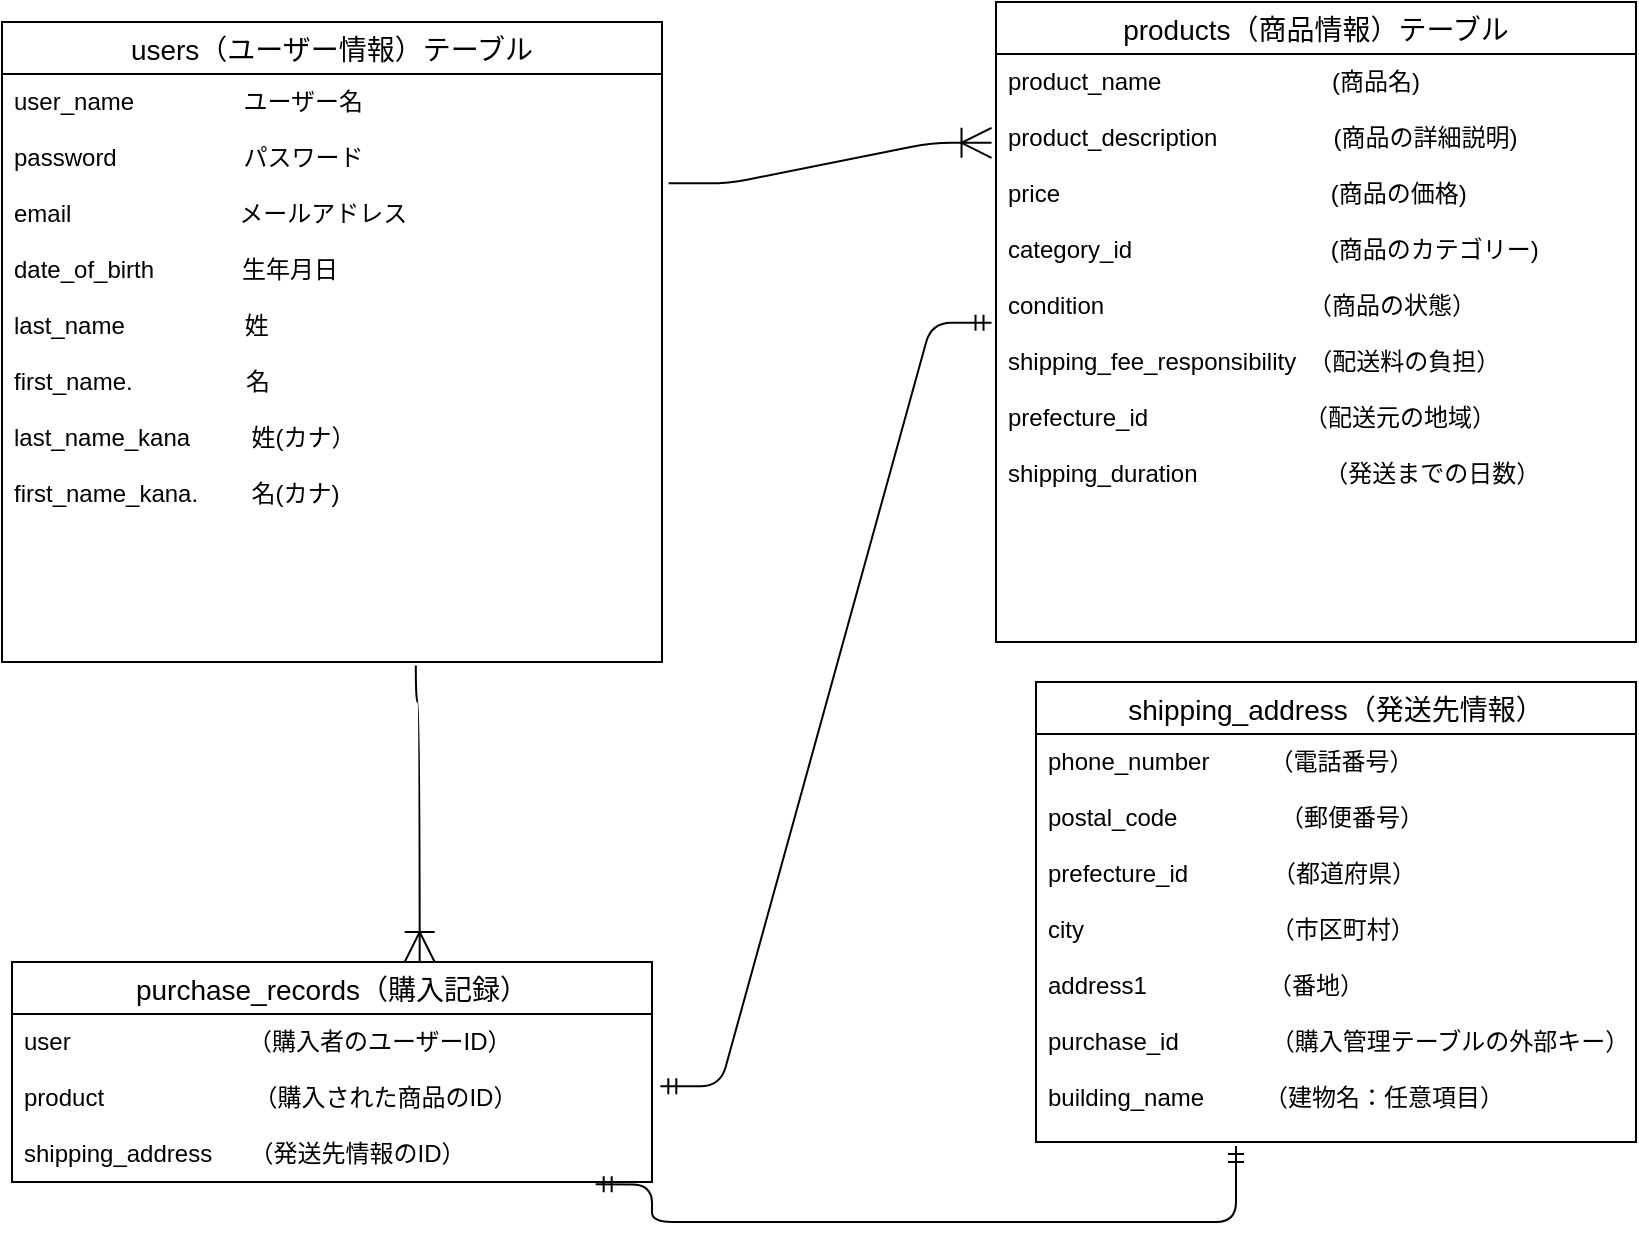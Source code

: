 <mxfile>
    <diagram id="v0YlA0dP-N5IMCv0QfV_" name="ページ1">
        <mxGraphModel dx="915" dy="742" grid="1" gridSize="10" guides="1" tooltips="1" connect="1" arrows="1" fold="1" page="1" pageScale="1" pageWidth="827" pageHeight="1169" background="none" math="0" shadow="0">
            <root>
                <mxCell id="0"/>
                <mxCell id="1" parent="0"/>
                <mxCell id="0TXazy07Ehx4mwPmTE5N-10" style="edgeStyle=none;html=1;exitX=0.75;exitY=0;exitDx=0;exitDy=0;entryX=0.75;entryY=0;entryDx=0;entryDy=0;" edge="1" parent="1">
                    <mxGeometry relative="1" as="geometry">
                        <mxPoint x="220" y="80" as="targetPoint"/>
                        <mxPoint x="220" y="80" as="sourcePoint"/>
                    </mxGeometry>
                </mxCell>
                <mxCell id="0TXazy07Ehx4mwPmTE5N-13" value="users（ユーザー情報）テーブル" style="swimlane;fontStyle=0;childLayout=stackLayout;horizontal=1;startSize=26;horizontalStack=0;resizeParent=1;resizeParentMax=0;resizeLast=0;collapsible=1;marginBottom=0;align=center;fontSize=14;labelBackgroundColor=none;fillColor=default;" vertex="1" parent="1">
                    <mxGeometry x="10" y="20" width="330" height="320" as="geometry"/>
                </mxCell>
                <mxCell id="0TXazy07Ehx4mwPmTE5N-16" value="user_name 　　　　 ユーザー名&#10;&#10;password 　　　　　パスワード&#10;&#10;email　　　　　　　メールアドレス&#10;&#10;date_of_birth     　　 生年月日&#10;　&#10;last_name　　　　　姓&#10;&#10;first_name.                 名&#10;&#10;last_name_kana　　  姓(カナ）&#10;&#10;first_name_kana.        名(カナ)&#10;" style="text;strokeColor=none;fillColor=none;spacingLeft=4;spacingRight=4;overflow=hidden;rotatable=0;points=[[0,0.5],[1,0.5]];portConstraint=eastwest;fontSize=12;" vertex="1" parent="0TXazy07Ehx4mwPmTE5N-13">
                    <mxGeometry y="26" width="330" height="294" as="geometry"/>
                </mxCell>
                <mxCell id="0TXazy07Ehx4mwPmTE5N-17" value="products（商品情報）テーブル" style="swimlane;fontStyle=0;childLayout=stackLayout;horizontal=1;startSize=26;horizontalStack=0;resizeParent=1;resizeParentMax=0;resizeLast=0;collapsible=1;marginBottom=0;align=center;fontSize=14;labelBackgroundColor=none;strokeColor=default;fillColor=default;" vertex="1" parent="1">
                    <mxGeometry x="507" y="10" width="320" height="320" as="geometry"/>
                </mxCell>
                <mxCell id="0TXazy07Ehx4mwPmTE5N-18" value="product_name 　　　　  　　 (商品名)&#10;&#10;product_description 　　　　  (商品の詳細説明)&#10;&#10;price 　　　　　　　　　　　(商品の価格)&#10;　　&#10;category_id　　　　　　　　 (商品のカテゴリー)&#10;&#10;condition　　　　　　　　　（商品の状態）&#10;&#10;shipping_fee_responsibility　（配送料の負担）&#10;&#10;prefecture_id　　　　　　　（配送元の地域）&#10;&#10;shipping_duration　　　　　 （発送までの日数）　" style="text;strokeColor=default;fillColor=none;spacingLeft=4;spacingRight=4;overflow=hidden;rotatable=0;points=[[0,0.5],[1,0.5]];portConstraint=eastwest;fontSize=12;labelBackgroundColor=none;labelBorderColor=none;" vertex="1" parent="0TXazy07Ehx4mwPmTE5N-17">
                    <mxGeometry y="26" width="320" height="294" as="geometry"/>
                </mxCell>
                <mxCell id="0TXazy07Ehx4mwPmTE5N-25" value="shipping_address（発送先情報）" style="swimlane;fontStyle=0;childLayout=stackLayout;horizontal=1;startSize=26;horizontalStack=0;resizeParent=1;resizeParentMax=0;resizeLast=0;collapsible=1;marginBottom=0;align=center;fontSize=14;labelBackgroundColor=none;labelBorderColor=none;strokeColor=default;fillColor=default;" vertex="1" parent="1">
                    <mxGeometry x="527" y="350" width="300" height="230" as="geometry"/>
                </mxCell>
                <mxCell id="0TXazy07Ehx4mwPmTE5N-27" value="phone_number　　　（電話番号）&#10;&#10;postal_code　　　　 （郵便番号）&#10;&#10;prefecture_id　　　　（都道府県）&#10;&#10;city　　　　　　　 　（市区町村）&#10;&#10;address1　　　　  　（番地）&#10;&#10;purchase_id            　（購入管理テーブルの外部キー）      &#10;&#10;building_name　　　（建物名：任意項目）" style="text;strokeColor=default;fillColor=none;spacingLeft=4;spacingRight=4;overflow=hidden;rotatable=0;points=[[0,0.5],[1,0.5]];portConstraint=eastwest;fontSize=12;labelBackgroundColor=none;labelBorderColor=none;" vertex="1" parent="0TXazy07Ehx4mwPmTE5N-25">
                    <mxGeometry y="26" width="300" height="204" as="geometry"/>
                </mxCell>
                <mxCell id="0TXazy07Ehx4mwPmTE5N-21" value="purchase_records（購入記録）" style="swimlane;fontStyle=0;childLayout=stackLayout;horizontal=1;startSize=26;horizontalStack=0;resizeParent=1;resizeParentMax=0;resizeLast=0;collapsible=1;marginBottom=0;align=center;fontSize=14;labelBackgroundColor=none;strokeColor=default;fillColor=default;" vertex="1" parent="1">
                    <mxGeometry x="15" y="490" width="320" height="110" as="geometry"/>
                </mxCell>
                <mxCell id="0TXazy07Ehx4mwPmTE5N-24" value="user　　　　　　     （購入者のユーザーID）&#10;&#10;product 　　　　       （購入された商品のID）&#10;&#10;shipping_address　  （発送先情報のID）&#10;&#10;&#10;&#10;&#10;&#10;&#10;" style="text;strokeColor=none;fillColor=none;spacingLeft=4;spacingRight=4;overflow=hidden;rotatable=0;points=[[0,0.5],[1,0.5]];portConstraint=eastwest;fontSize=12;labelBackgroundColor=none;" vertex="1" parent="0TXazy07Ehx4mwPmTE5N-21">
                    <mxGeometry y="26" width="320" height="84" as="geometry"/>
                </mxCell>
                <mxCell id="0TXazy07Ehx4mwPmTE5N-31" value="" style="edgeStyle=entityRelationEdgeStyle;fontSize=12;html=1;endArrow=ERmandOne;startArrow=ERmandOne;exitX=1.013;exitY=0.43;exitDx=0;exitDy=0;exitPerimeter=0;entryX=-0.007;entryY=0.457;entryDx=0;entryDy=0;entryPerimeter=0;" edge="1" parent="1" source="0TXazy07Ehx4mwPmTE5N-24" target="0TXazy07Ehx4mwPmTE5N-18">
                    <mxGeometry width="100" height="100" relative="1" as="geometry">
                        <mxPoint x="380" y="380" as="sourcePoint"/>
                        <mxPoint x="480" y="280" as="targetPoint"/>
                    </mxGeometry>
                </mxCell>
                <mxCell id="0TXazy07Ehx4mwPmTE5N-32" value="" style="edgeStyle=orthogonalEdgeStyle;fontSize=12;html=1;endArrow=ERmandOne;startArrow=ERmandOne;exitX=0.912;exitY=1.014;exitDx=0;exitDy=0;exitPerimeter=0;" edge="1" parent="1" source="0TXazy07Ehx4mwPmTE5N-24">
                    <mxGeometry width="100" height="100" relative="1" as="geometry">
                        <mxPoint x="510" y="615" as="sourcePoint"/>
                        <mxPoint x="627" y="582" as="targetPoint"/>
                        <Array as="points">
                            <mxPoint x="335" y="601"/>
                            <mxPoint x="335" y="620"/>
                            <mxPoint x="627" y="620"/>
                            <mxPoint x="627" y="582"/>
                        </Array>
                    </mxGeometry>
                </mxCell>
                <mxCell id="0TXazy07Ehx4mwPmTE5N-33" value="" style="edgeStyle=entityRelationEdgeStyle;fontSize=12;html=1;endArrow=ERoneToMany;endSize=13;entryX=-0.007;entryY=0.151;entryDx=0;entryDy=0;entryPerimeter=0;exitX=1.01;exitY=0.186;exitDx=0;exitDy=0;exitPerimeter=0;" edge="1" parent="1" source="0TXazy07Ehx4mwPmTE5N-16" target="0TXazy07Ehx4mwPmTE5N-18">
                    <mxGeometry width="100" height="100" relative="1" as="geometry">
                        <mxPoint x="350" y="80" as="sourcePoint"/>
                        <mxPoint x="480" y="120" as="targetPoint"/>
                    </mxGeometry>
                </mxCell>
                <mxCell id="0TXazy07Ehx4mwPmTE5N-35" value="" style="edgeStyle=orthogonalEdgeStyle;fontSize=12;html=1;endArrow=ERoneToMany;endSize=13;curved=1;exitX=0.627;exitY=1.006;exitDx=0;exitDy=0;exitPerimeter=0;entryX=0.637;entryY=0;entryDx=0;entryDy=0;entryPerimeter=0;" edge="1" parent="1" source="0TXazy07Ehx4mwPmTE5N-16" target="0TXazy07Ehx4mwPmTE5N-21">
                    <mxGeometry width="100" height="100" relative="1" as="geometry">
                        <mxPoint x="200" y="270" as="sourcePoint"/>
                        <mxPoint x="219" y="450" as="targetPoint"/>
                        <Array as="points">
                            <mxPoint x="217" y="360"/>
                            <mxPoint x="219" y="360"/>
                        </Array>
                    </mxGeometry>
                </mxCell>
            </root>
        </mxGraphModel>
    </diagram>
</mxfile>